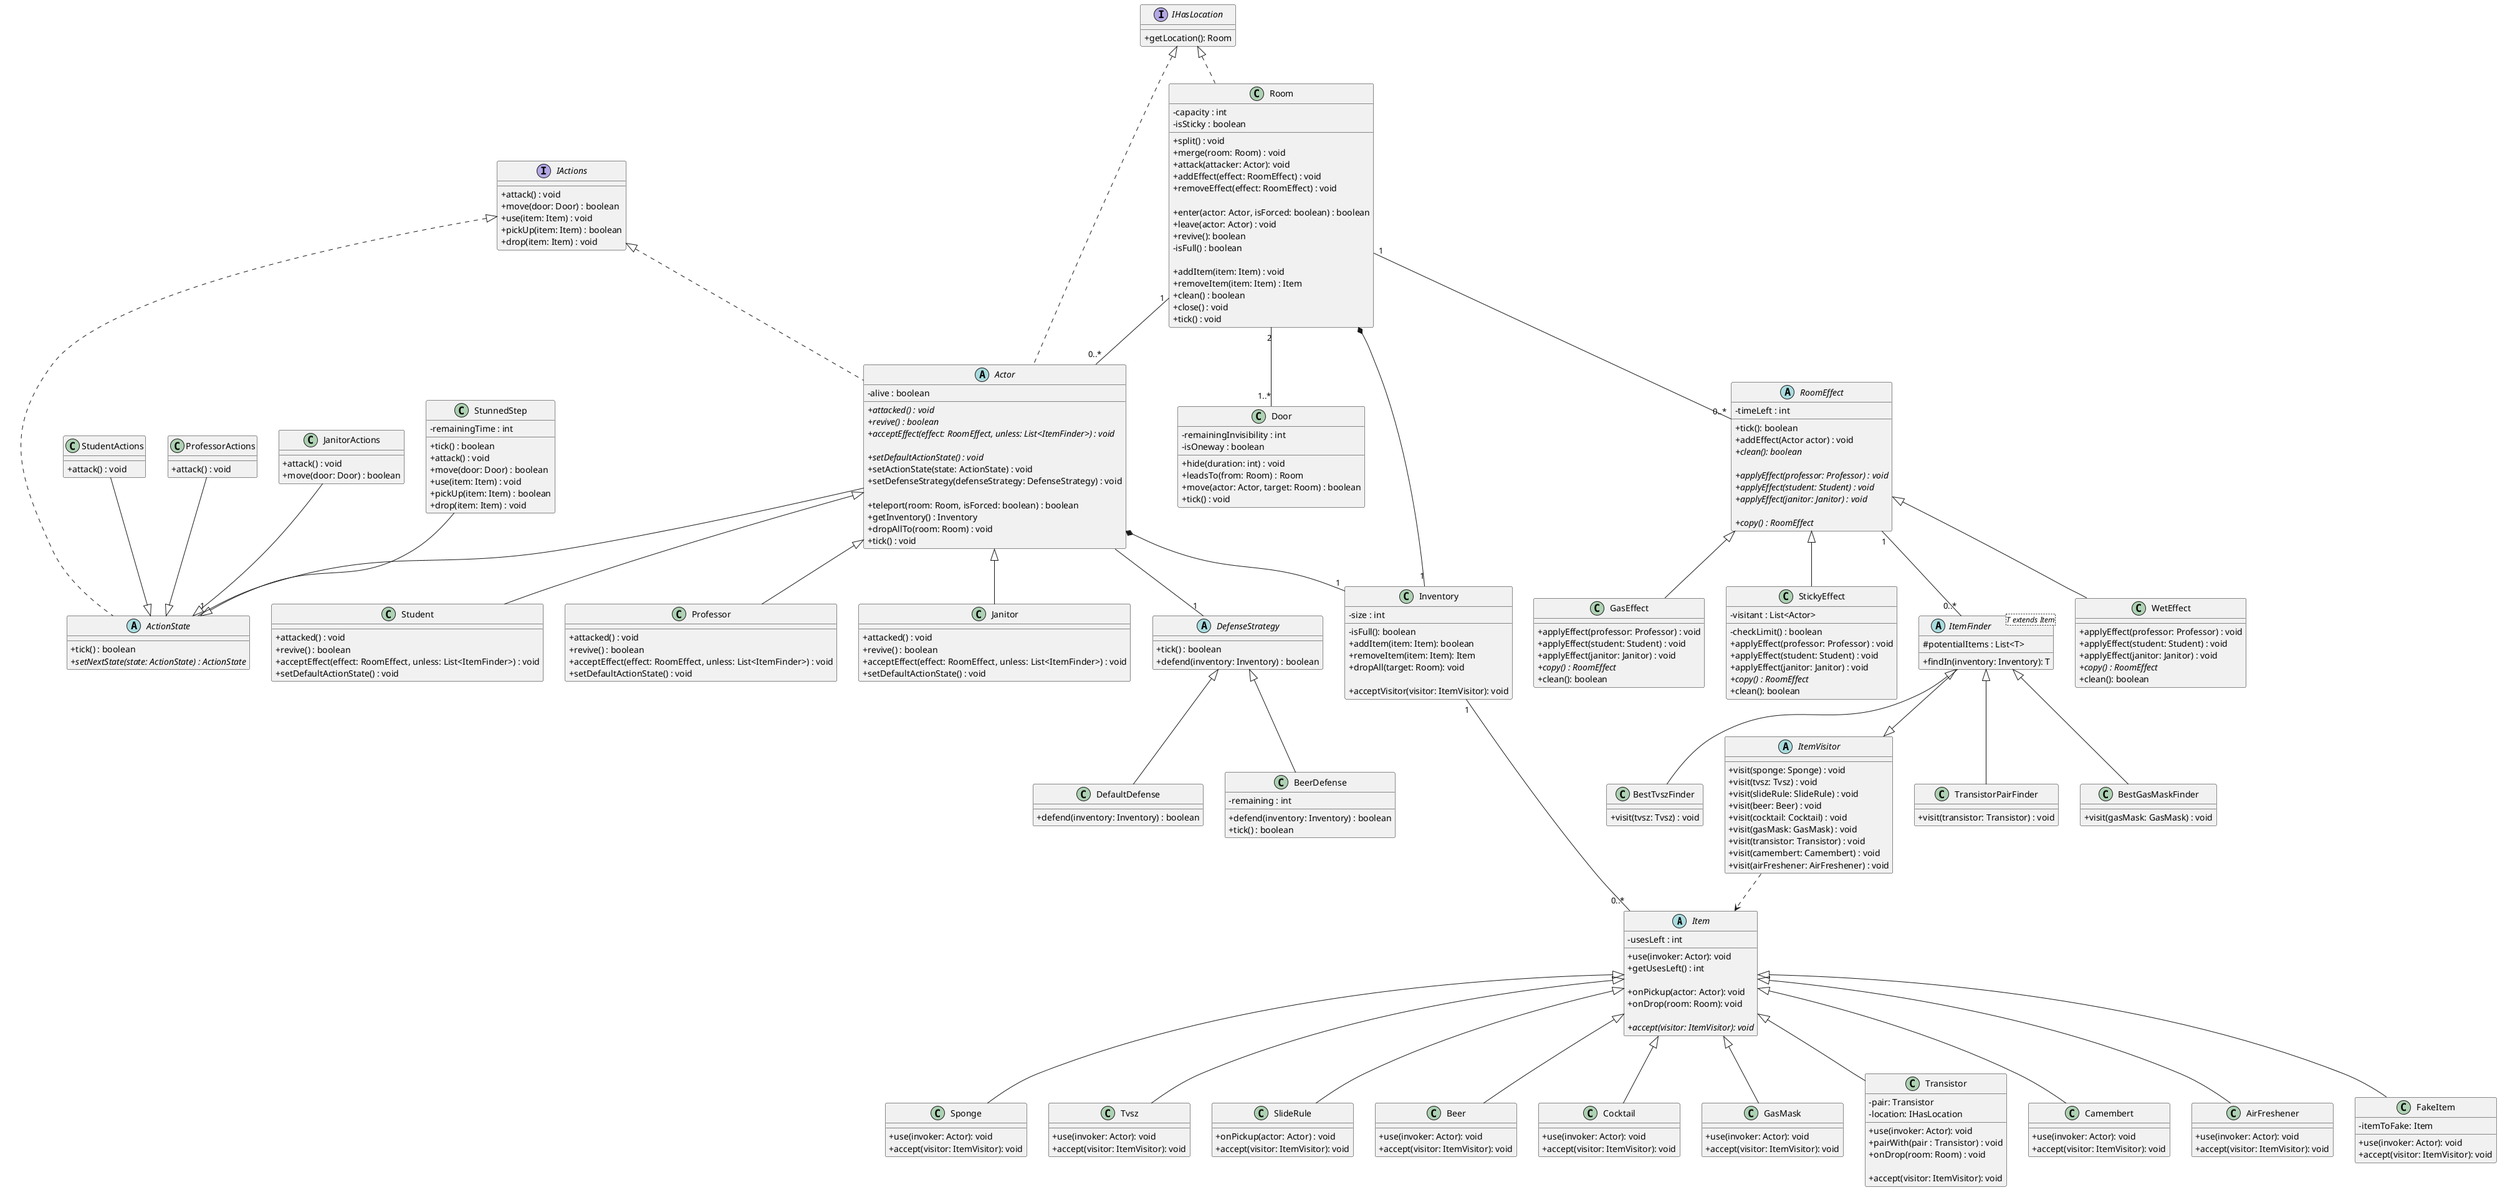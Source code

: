 @startuml classDiagram
skinparam classAttributeIconSize 0

'Items --------------------------------------------
abstract class Item {
    - usesLeft : int

    + use(invoker: Actor): void
    + getUsesLeft() : int
    
    + onPickup(actor: Actor): void
    + onDrop(room: Room): void
    
    + {abstract} accept(visitor: ItemVisitor): void
}

class Sponge {
    + use(invoker: Actor): void
    + accept(visitor: ItemVisitor): void
}

class Tvsz {
    + use(invoker: Actor): void
    + accept(visitor: ItemVisitor): void
}

class SlideRule {
    + onPickup(actor: Actor) : void
    + accept(visitor: ItemVisitor): void
}

class Beer {
    + use(invoker: Actor): void
    + accept(visitor: ItemVisitor): void
}

class Cocktail {
    + use(invoker: Actor): void
    + accept(visitor: ItemVisitor): void
}

class GasMask {
    + use(invoker: Actor): void
    + accept(visitor: ItemVisitor): void
}

class Transistor {
    - pair: Transistor
    - location: IHasLocation
    + use(invoker: Actor): void
    + pairWith(pair : Transistor) : void
    + onDrop(room: Room) : void

    + accept(visitor: ItemVisitor): void
}

class Camembert {
    + use(invoker: Actor): void
    + accept(visitor: ItemVisitor): void
}

class AirFreshener {
    + use(invoker: Actor): void
    + accept(visitor: ItemVisitor): void
}

class FakeItem {
    - itemToFake: Item
    + use(invoker: Actor): void
    + accept(visitor: ItemVisitor): void
}

Item <|-- Sponge
Item <|-- Tvsz
Item <|-- SlideRule
Item <|-- Beer
Item <|-- Cocktail
Item <|-- GasMask
Item <|-- Transistor
Item <|-- Camembert
Item <|-- AirFreshener
Item <|-- FakeItem

'Inventory ----------------------------------------
class Inventory {
    - size : int

    - isFull(): boolean
    + addItem(item: Item): boolean
    + removeItem(item: Item): Item
    + dropAll(target: Room): void

    + acceptVisitor(visitor: ItemVisitor): void
}

Inventory "1" -- "0..*" Item

' azért asszociáció, mivel ettől még az item-nek van egyedi léte

Actor *--"1" Inventory
Room *-- "1" Inventory

'Character ----------------------------------------

abstract class Actor {
    - alive : boolean

    + {abstract} attacked() : void
    + {abstract} revive() : boolean
    + {abstract} acceptEffect(effect: RoomEffect, unless: List<ItemFinder>) : void

    + {abstract}setDefaultActionState() : void
    + setActionState(state: ActionState) : void
    + setDefenseStrategy(defenseStrategy: DefenseStrategy) : void

    + teleport(room: Room, isForced: boolean) : boolean
    + getInventory() : Inventory
    + dropAllTo(room: Room) : void
    + tick() : void
}

Actor -- "1" ActionState
Actor -- "1" DefenseStrategy

class Student {
    + attacked() : void
    + revive() : boolean
    + acceptEffect(effect: RoomEffect, unless: List<ItemFinder>) : void
    + setDefaultActionState() : void
}

Actor <|-- Student

class Professor {
    + attacked() : void
    + revive() : boolean
    + acceptEffect(effect: RoomEffect, unless: List<ItemFinder>) : void
    + setDefaultActionState() : void
}
Actor <|-- Professor

class Janitor {
    + attacked() : void
    + revive() : boolean
    + acceptEffect(effect: RoomEffect, unless: List<ItemFinder>) : void
    + setDefaultActionState() : void
}
Actor <|-- Janitor

'ez egy kísérleti dolog - szedd ki, ha nem tetszik

'Room ---------------------------------------------

class Room {
    - capacity : int
    - isSticky : boolean

    + split() : void
    + merge(room: Room) : void
    + attack(attacker: Actor): void
    + addEffect(effect: RoomEffect) : void
    + removeEffect(effect: RoomEffect) : void
    
    + enter(actor: Actor, isForced: boolean) : boolean
    + leave(actor: Actor) : void
    + revive(): boolean
    - isFull() : boolean

    + addItem(item: Item) : void
    + removeItem(item: Item) : Item
    + clean() : boolean
    + close() : void
    + tick() : void
}

class Door {
    - remainingInvisibility : int
    - isOneway : boolean

    + hide(duration: int) : void
    + leadsTo(from: Room) : Room
    + move(actor: Actor, target: Room) : boolean
    + tick() : void
}

Room "1" -- "0..*" Actor 
Room "2" -- "1..*" Door
Room "1" -- "0..*" RoomEffect

interface IHasLocation {
    + getLocation(): Room
}

IHasLocation <|.. Room
IHasLocation <|.. Actor

'Effect -------------------------------------------
abstract class RoomEffect {
    - timeLeft : int
    + tick(): boolean
    + addEffect(Actor actor) : void
    + {abstract} clean(): boolean

    + {abstract} applyEffect(professor: Professor) : void
    + {abstract} applyEffect(student: Student) : void
    + {abstract} applyEffect(janitor: Janitor) : void

    + {abstract} copy() : RoomEffect
}
' tick returns false when the effect expires

RoomEffect "1" -- "0..*" ItemFinder
RoomEffect <|-- WetEffect
RoomEffect <|-- GasEffect
RoomEffect <|-- StickyEffect

class WetEffect {
    + applyEffect(professor: Professor) : void
    + applyEffect(student: Student) : void
    + applyEffect(janitor: Janitor) : void
    + {abstract} copy() : RoomEffect
    + clean(): boolean
}

class GasEffect {
    + applyEffect(professor: Professor) : void
    + applyEffect(student: Student) : void
    + applyEffect(janitor: Janitor) : void
    + {abstract} copy() : RoomEffect
    + clean(): boolean
}

class StickyEffect {
    - visitant : List<Actor>
    - checkLimit() : boolean
    + applyEffect(professor: Professor) : void
    + applyEffect(student: Student) : void
    + applyEffect(janitor: Janitor) : void
    + {abstract} copy() : RoomEffect
    + clean(): boolean
}

'State --------------------------------------------
interface IActions {
    + attack() : void
    + move(door: Door) : boolean
    + use(item: Item) : void
    + pickUp(item: Item) : boolean
    + drop(item: Item) : void
}

IActions <|.. Actor
IActions <|.. ActionState

abstract class ActionState {
    + tick() : boolean
    + {abstract} setNextState(state: ActionState) : ActionState
}

class StudentActions {
    + attack() : void
}

StudentActions --|> ActionState

class ProfessorActions {
    + attack() : void
}
ProfessorActions --|> ActionState
class JanitorActions {
    + attack() : void
    + move(door: Door) : boolean
}
JanitorActions --|> ActionState


class StunnedStep {
    - remainingTime : int

    + tick() : boolean
    + attack() : void
    + move(door: Door) : boolean
    + use(item: Item) : void
    + pickUp(item: Item) : boolean
    + drop(item: Item) : void
}

StunnedStep --|> ActionState

'Strategy -----------------------------------
abstract class DefenseStrategy {
    + tick() : boolean
    + defend(inventory: Inventory) : boolean
}

class DefaultDefense {
    + defend(inventory: Inventory) : boolean
}

class BeerDefense {
    - remaining : int
    + defend(inventory: Inventory) : boolean
    + tick() : boolean
}

' false-t ad vissza, ha már lejár

DefenseStrategy <|-- DefaultDefense
DefenseStrategy <|-- BeerDefense

'Visitors ----------------------------------------
abstract class ItemVisitor {
    + visit(sponge: Sponge) : void
    + visit(tvsz: Tvsz) : void
    + visit(slideRule: SlideRule) : void
    + visit(beer: Beer) : void
    + visit(cocktail: Cocktail) : void
    + visit(gasMask: GasMask) : void
    + visit(transistor: Transistor) : void
    + visit(camembert: Camembert) : void
    + visit(airFreshener: AirFreshener) : void
}

ItemVisitor ..> Item

abstract class ItemFinder<T extends Item> {
    # potentialItems : List<T>
    + findIn(inventory: Inventory): T
}

ItemFinder --|> ItemVisitor

class TransistorPairFinder {
    + visit(transistor: Transistor) : void
}

class BestGasMaskFinder {
    + visit(gasMask: GasMask) : void
}

class BestTvszFinder {
    + visit(tvsz: Tvsz) : void
}   

ItemFinder <|-- TransistorPairFinder
ItemFinder <|-- BestGasMaskFinder
ItemFinder <|-- BestTvszFinder

' dependency
'Transistor ..> IHasLocation

@enduml